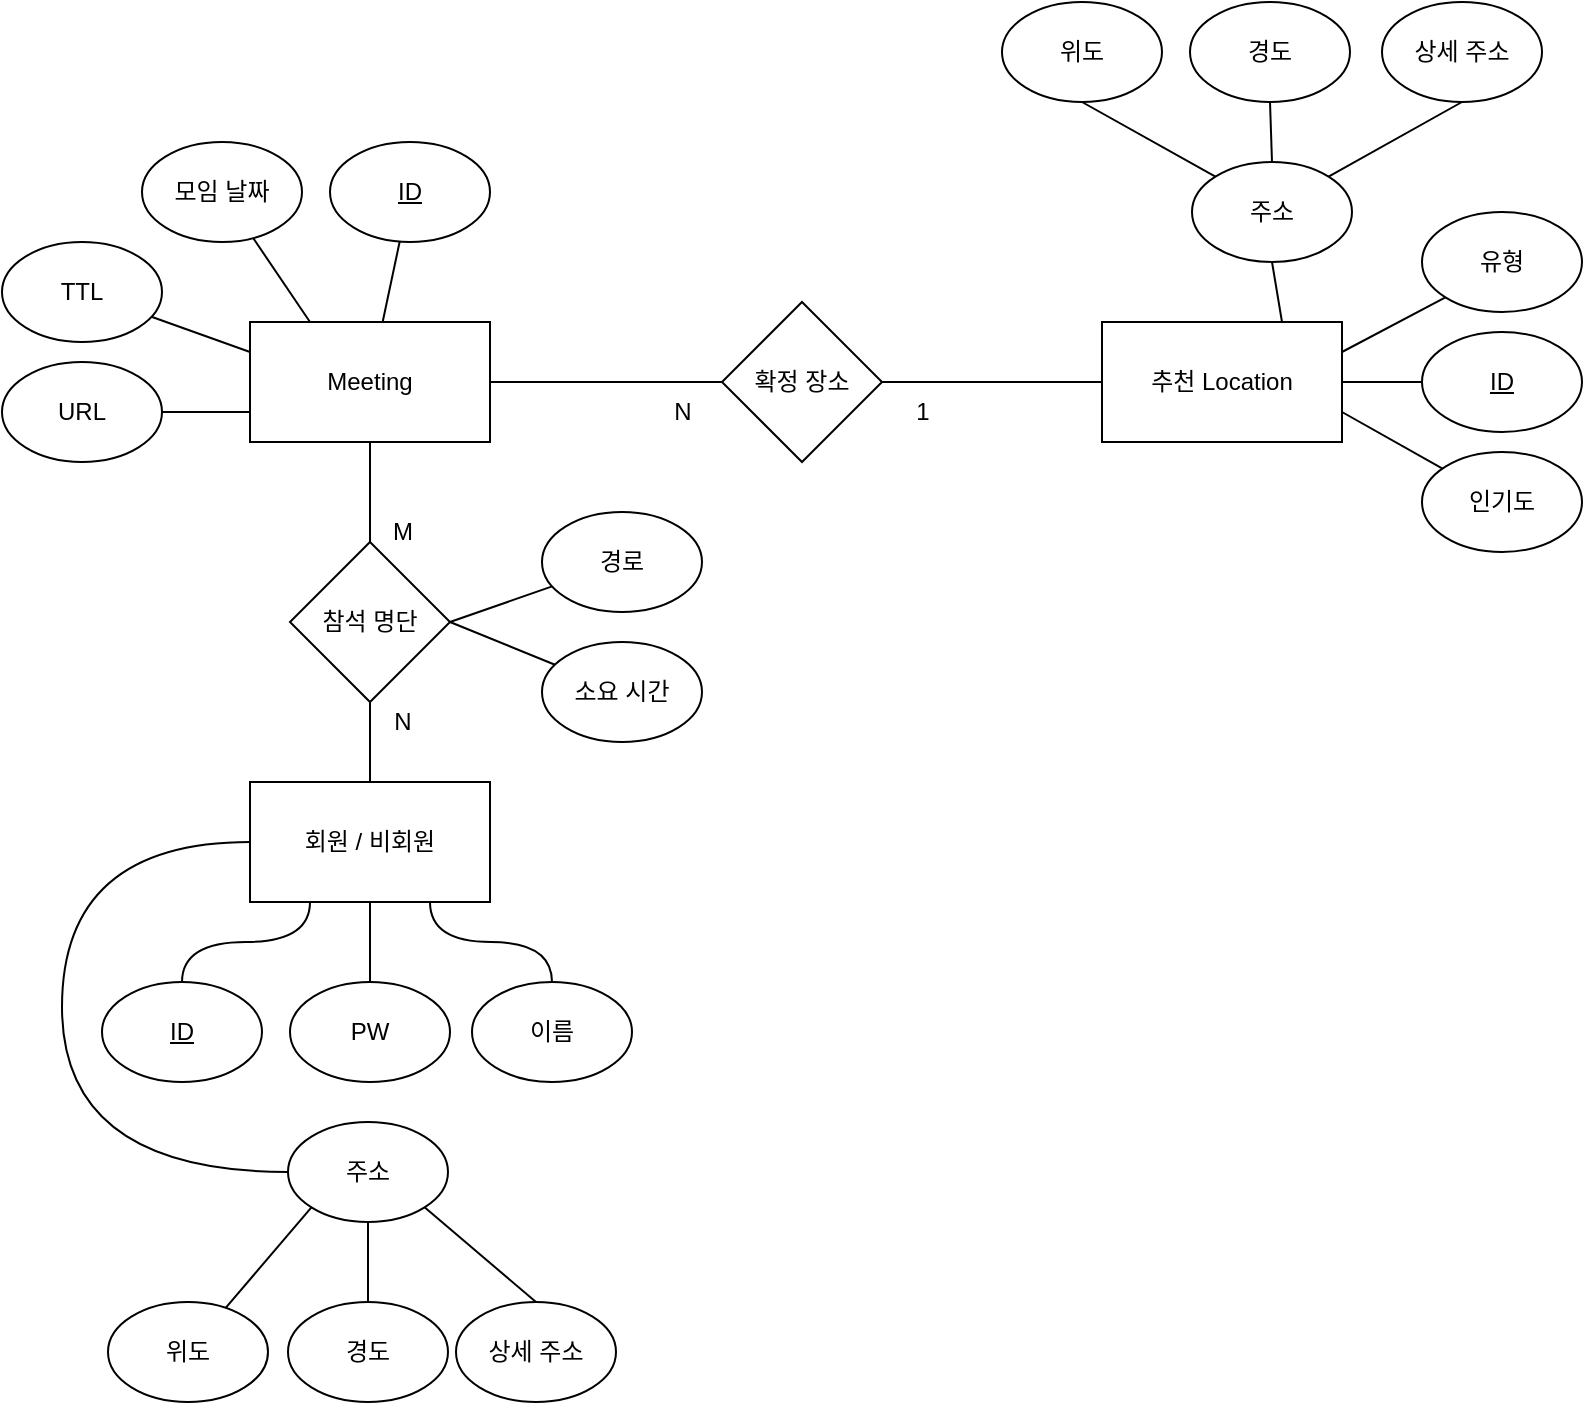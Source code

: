 <mxfile version="15.8.2" type="device"><diagram id="f9ctzTCDfo4C6pFh3LLi" name="Page-1"><mxGraphModel dx="1038" dy="547" grid="1" gridSize="10" guides="1" tooltips="1" connect="1" arrows="1" fold="1" page="1" pageScale="1" pageWidth="827" pageHeight="1169" math="0" shadow="0"><root><mxCell id="0"/><mxCell id="1" parent="0"/><mxCell id="KsmFl6oOV3SXB35XOzvU-12" style="edgeStyle=none;rounded=0;orthogonalLoop=1;jettySize=auto;html=1;entryX=0.5;entryY=0;entryDx=0;entryDy=0;endArrow=none;endFill=0;" edge="1" parent="1" source="bx1HnOpsmlIcz0wOyDAj-1" target="KsmFl6oOV3SXB35XOzvU-8"><mxGeometry relative="1" as="geometry"/></mxCell><mxCell id="bx1HnOpsmlIcz0wOyDAj-1" value="Meeting" style="rounded=0;whiteSpace=wrap;html=1;" parent="1" vertex="1"><mxGeometry x="234" y="200" width="120" height="60" as="geometry"/></mxCell><mxCell id="KsmFl6oOV3SXB35XOzvU-4" style="rounded=0;orthogonalLoop=1;jettySize=auto;html=1;endArrow=none;endFill=0;" edge="1" parent="1" source="bx1HnOpsmlIcz0wOyDAj-2" target="bx1HnOpsmlIcz0wOyDAj-1"><mxGeometry relative="1" as="geometry"/></mxCell><mxCell id="bx1HnOpsmlIcz0wOyDAj-2" value="&lt;u&gt;ID&lt;/u&gt;" style="ellipse;whiteSpace=wrap;html=1;" parent="1" vertex="1"><mxGeometry x="274" y="110" width="80" height="50" as="geometry"/></mxCell><mxCell id="PkNKfuEalsUBk_H0YXrh-21" style="edgeStyle=orthogonalEdgeStyle;orthogonalLoop=1;jettySize=auto;html=1;entryX=0;entryY=0.5;entryDx=0;entryDy=0;endArrow=none;endFill=0;strokeColor=default;curved=1;" parent="1" source="bx1HnOpsmlIcz0wOyDAj-6" target="PkNKfuEalsUBk_H0YXrh-1" edge="1"><mxGeometry relative="1" as="geometry"><Array as="points"><mxPoint x="140" y="625"/><mxPoint x="140" y="460"/></Array></mxGeometry></mxCell><mxCell id="bx1HnOpsmlIcz0wOyDAj-6" value="주소" style="ellipse;whiteSpace=wrap;html=1;direction=south;" parent="1" vertex="1"><mxGeometry x="253" y="600" width="80" height="50" as="geometry"/></mxCell><mxCell id="PkNKfuEalsUBk_H0YXrh-20" style="edgeStyle=none;orthogonalLoop=1;jettySize=auto;html=1;entryX=1;entryY=1;entryDx=0;entryDy=0;endArrow=none;endFill=0;strokeColor=default;" parent="1" source="bx1HnOpsmlIcz0wOyDAj-7" target="bx1HnOpsmlIcz0wOyDAj-6" edge="1"><mxGeometry relative="1" as="geometry"/></mxCell><mxCell id="bx1HnOpsmlIcz0wOyDAj-7" value="위도" style="ellipse;whiteSpace=wrap;html=1;" parent="1" vertex="1"><mxGeometry x="163" y="690" width="80" height="50" as="geometry"/></mxCell><mxCell id="PkNKfuEalsUBk_H0YXrh-19" style="orthogonalLoop=1;jettySize=auto;html=1;entryX=1;entryY=0;entryDx=0;entryDy=0;endArrow=none;endFill=0;strokeColor=default;exitX=0.5;exitY=0;exitDx=0;exitDy=0;" parent="1" source="bx1HnOpsmlIcz0wOyDAj-8" target="bx1HnOpsmlIcz0wOyDAj-6" edge="1"><mxGeometry relative="1" as="geometry"/></mxCell><mxCell id="bx1HnOpsmlIcz0wOyDAj-8" value="상세 주소" style="ellipse;whiteSpace=wrap;html=1;" parent="1" vertex="1"><mxGeometry x="337" y="690" width="80" height="50" as="geometry"/></mxCell><mxCell id="PkNKfuEalsUBk_H0YXrh-16" style="edgeStyle=orthogonalEdgeStyle;curved=1;orthogonalLoop=1;jettySize=auto;html=1;entryX=1;entryY=0.5;entryDx=0;entryDy=0;endArrow=none;endFill=0;strokeColor=default;" parent="1" source="bx1HnOpsmlIcz0wOyDAj-9" target="bx1HnOpsmlIcz0wOyDAj-6" edge="1"><mxGeometry relative="1" as="geometry"/></mxCell><mxCell id="bx1HnOpsmlIcz0wOyDAj-9" value="경도" style="ellipse;whiteSpace=wrap;html=1;" parent="1" vertex="1"><mxGeometry x="253" y="690" width="80" height="50" as="geometry"/></mxCell><mxCell id="bx1HnOpsmlIcz0wOyDAj-10" value="추천 Location" style="rounded=0;whiteSpace=wrap;html=1;" parent="1" vertex="1"><mxGeometry x="660" y="200" width="120" height="60" as="geometry"/></mxCell><mxCell id="bx1HnOpsmlIcz0wOyDAj-12" value="확정 장소" style="rhombus;whiteSpace=wrap;html=1;" parent="1" vertex="1"><mxGeometry x="470" y="190" width="80" height="80" as="geometry"/></mxCell><mxCell id="bx1HnOpsmlIcz0wOyDAj-17" value="&lt;u&gt;ID&lt;/u&gt;" style="ellipse;whiteSpace=wrap;html=1;" parent="1" vertex="1"><mxGeometry x="820" y="205" width="80" height="50" as="geometry"/></mxCell><mxCell id="bx1HnOpsmlIcz0wOyDAj-18" value="유형" style="ellipse;whiteSpace=wrap;html=1;" parent="1" vertex="1"><mxGeometry x="820" y="145" width="80" height="50" as="geometry"/></mxCell><mxCell id="bx1HnOpsmlIcz0wOyDAj-30" value="" style="endArrow=none;html=1;rounded=0;exitX=0.75;exitY=0;exitDx=0;exitDy=0;" parent="1" source="bx1HnOpsmlIcz0wOyDAj-10" edge="1"><mxGeometry width="50" height="50" relative="1" as="geometry"><mxPoint x="695" y="220" as="sourcePoint"/><mxPoint x="745" y="170" as="targetPoint"/></mxGeometry></mxCell><mxCell id="bx1HnOpsmlIcz0wOyDAj-31" value="" style="endArrow=none;html=1;rounded=0;exitX=1;exitY=0.5;exitDx=0;exitDy=0;entryX=0;entryY=0.5;entryDx=0;entryDy=0;" parent="1" source="bx1HnOpsmlIcz0wOyDAj-1" target="bx1HnOpsmlIcz0wOyDAj-12" edge="1"><mxGeometry width="50" height="50" relative="1" as="geometry"><mxPoint x="390" y="80" as="sourcePoint"/><mxPoint x="440" y="30" as="targetPoint"/></mxGeometry></mxCell><mxCell id="bx1HnOpsmlIcz0wOyDAj-32" value="" style="endArrow=none;html=1;rounded=0;exitX=1;exitY=0.5;exitDx=0;exitDy=0;" parent="1" source="bx1HnOpsmlIcz0wOyDAj-12" edge="1"><mxGeometry width="50" height="50" relative="1" as="geometry"><mxPoint x="610" y="280" as="sourcePoint"/><mxPoint x="660" y="230" as="targetPoint"/></mxGeometry></mxCell><mxCell id="bx1HnOpsmlIcz0wOyDAj-41" value="주소" style="ellipse;whiteSpace=wrap;html=1;direction=south;" parent="1" vertex="1"><mxGeometry x="705" y="120" width="80" height="50" as="geometry"/></mxCell><mxCell id="bx1HnOpsmlIcz0wOyDAj-42" value="위도" style="ellipse;whiteSpace=wrap;html=1;" parent="1" vertex="1"><mxGeometry x="610" y="40" width="80" height="50" as="geometry"/></mxCell><mxCell id="bx1HnOpsmlIcz0wOyDAj-43" value="상세 주소" style="ellipse;whiteSpace=wrap;html=1;" parent="1" vertex="1"><mxGeometry x="800" y="40" width="80" height="50" as="geometry"/></mxCell><mxCell id="bx1HnOpsmlIcz0wOyDAj-44" value="경도" style="ellipse;whiteSpace=wrap;html=1;" parent="1" vertex="1"><mxGeometry x="704" y="40" width="80" height="50" as="geometry"/></mxCell><mxCell id="bx1HnOpsmlIcz0wOyDAj-45" value="" style="endArrow=none;html=1;rounded=0;exitX=0;exitY=1;exitDx=0;exitDy=0;entryX=0.5;entryY=1;entryDx=0;entryDy=0;" parent="1" source="bx1HnOpsmlIcz0wOyDAj-41" target="bx1HnOpsmlIcz0wOyDAj-42" edge="1"><mxGeometry width="50" height="50" relative="1" as="geometry"><mxPoint x="995" y="140" as="sourcePoint"/><mxPoint x="1045" y="90" as="targetPoint"/></mxGeometry></mxCell><mxCell id="bx1HnOpsmlIcz0wOyDAj-46" value="" style="endArrow=none;html=1;rounded=0;exitX=0;exitY=0.5;exitDx=0;exitDy=0;entryX=0.5;entryY=1;entryDx=0;entryDy=0;" parent="1" source="bx1HnOpsmlIcz0wOyDAj-41" target="bx1HnOpsmlIcz0wOyDAj-44" edge="1"><mxGeometry width="50" height="50" relative="1" as="geometry"><mxPoint x="1005" y="150" as="sourcePoint"/><mxPoint x="1055" y="100" as="targetPoint"/></mxGeometry></mxCell><mxCell id="bx1HnOpsmlIcz0wOyDAj-47" value="" style="endArrow=none;html=1;rounded=0;exitX=0;exitY=0;exitDx=0;exitDy=0;entryX=0.5;entryY=1;entryDx=0;entryDy=0;" parent="1" source="bx1HnOpsmlIcz0wOyDAj-41" target="bx1HnOpsmlIcz0wOyDAj-43" edge="1"><mxGeometry width="50" height="50" relative="1" as="geometry"><mxPoint x="805" y="170" as="sourcePoint"/><mxPoint x="855" y="120" as="targetPoint"/></mxGeometry></mxCell><mxCell id="bx1HnOpsmlIcz0wOyDAj-49" value="" style="endArrow=none;html=1;rounded=0;entryX=0;entryY=1;entryDx=0;entryDy=0;exitX=1;exitY=0.25;exitDx=0;exitDy=0;" parent="1" source="bx1HnOpsmlIcz0wOyDAj-10" target="bx1HnOpsmlIcz0wOyDAj-18" edge="1"><mxGeometry width="50" height="50" relative="1" as="geometry"><mxPoint x="705" y="370" as="sourcePoint"/><mxPoint x="755" y="320" as="targetPoint"/></mxGeometry></mxCell><mxCell id="bx1HnOpsmlIcz0wOyDAj-50" value="" style="endArrow=none;html=1;rounded=0;entryX=1;entryY=0.5;entryDx=0;entryDy=0;exitX=0;exitY=0.5;exitDx=0;exitDy=0;" parent="1" source="bx1HnOpsmlIcz0wOyDAj-17" target="bx1HnOpsmlIcz0wOyDAj-10" edge="1"><mxGeometry width="50" height="50" relative="1" as="geometry"><mxPoint x="730" y="315" as="sourcePoint"/><mxPoint x="780" y="265" as="targetPoint"/></mxGeometry></mxCell><mxCell id="bx1HnOpsmlIcz0wOyDAj-53" value="N" style="text;html=1;align=center;verticalAlign=middle;resizable=0;points=[];autosize=1;strokeColor=none;fillColor=none;" parent="1" vertex="1"><mxGeometry x="440" y="235" width="20" height="20" as="geometry"/></mxCell><mxCell id="bx1HnOpsmlIcz0wOyDAj-54" value="1" style="text;html=1;align=center;verticalAlign=middle;resizable=0;points=[];autosize=1;strokeColor=none;fillColor=none;" parent="1" vertex="1"><mxGeometry x="560" y="235" width="20" height="20" as="geometry"/></mxCell><mxCell id="KsmFl6oOV3SXB35XOzvU-11" style="edgeStyle=none;rounded=0;orthogonalLoop=1;jettySize=auto;html=1;entryX=0.5;entryY=1;entryDx=0;entryDy=0;endArrow=none;endFill=0;" edge="1" parent="1" source="PkNKfuEalsUBk_H0YXrh-1" target="KsmFl6oOV3SXB35XOzvU-8"><mxGeometry relative="1" as="geometry"/></mxCell><mxCell id="PkNKfuEalsUBk_H0YXrh-1" value="회원 / 비회원" style="rounded=0;whiteSpace=wrap;html=1;" parent="1" vertex="1"><mxGeometry x="234" y="430" width="120" height="60" as="geometry"/></mxCell><mxCell id="PkNKfuEalsUBk_H0YXrh-10" style="edgeStyle=orthogonalEdgeStyle;orthogonalLoop=1;jettySize=auto;html=1;entryX=0.25;entryY=1;entryDx=0;entryDy=0;curved=1;endArrow=none;endFill=0;" parent="1" source="PkNKfuEalsUBk_H0YXrh-5" target="PkNKfuEalsUBk_H0YXrh-1" edge="1"><mxGeometry relative="1" as="geometry"/></mxCell><mxCell id="PkNKfuEalsUBk_H0YXrh-5" value="&lt;u&gt;ID&lt;/u&gt;" style="ellipse;whiteSpace=wrap;html=1;" parent="1" vertex="1"><mxGeometry x="160" y="530" width="80" height="50" as="geometry"/></mxCell><mxCell id="PkNKfuEalsUBk_H0YXrh-11" style="edgeStyle=orthogonalEdgeStyle;rounded=0;orthogonalLoop=1;jettySize=auto;html=1;entryX=0.5;entryY=1;entryDx=0;entryDy=0;endArrow=none;endFill=0;" parent="1" source="PkNKfuEalsUBk_H0YXrh-6" target="PkNKfuEalsUBk_H0YXrh-1" edge="1"><mxGeometry relative="1" as="geometry"/></mxCell><mxCell id="PkNKfuEalsUBk_H0YXrh-6" value="&lt;span&gt;PW&lt;/span&gt;" style="ellipse;whiteSpace=wrap;html=1;fontStyle=0" parent="1" vertex="1"><mxGeometry x="254" y="530" width="80" height="50" as="geometry"/></mxCell><mxCell id="PkNKfuEalsUBk_H0YXrh-12" style="edgeStyle=orthogonalEdgeStyle;rounded=0;orthogonalLoop=1;jettySize=auto;html=1;entryX=0.75;entryY=1;entryDx=0;entryDy=0;endArrow=none;endFill=0;curved=1;" parent="1" source="PkNKfuEalsUBk_H0YXrh-7" target="PkNKfuEalsUBk_H0YXrh-1" edge="1"><mxGeometry relative="1" as="geometry"/></mxCell><mxCell id="PkNKfuEalsUBk_H0YXrh-7" value="이름" style="ellipse;whiteSpace=wrap;html=1;fontStyle=0" parent="1" vertex="1"><mxGeometry x="345" y="530" width="80" height="50" as="geometry"/></mxCell><mxCell id="KsmFl6oOV3SXB35XOzvU-5" style="edgeStyle=none;rounded=0;orthogonalLoop=1;jettySize=auto;html=1;entryX=0.25;entryY=0;entryDx=0;entryDy=0;endArrow=none;endFill=0;" edge="1" parent="1" source="KsmFl6oOV3SXB35XOzvU-1" target="bx1HnOpsmlIcz0wOyDAj-1"><mxGeometry relative="1" as="geometry"/></mxCell><mxCell id="KsmFl6oOV3SXB35XOzvU-1" value="모임 날짜" style="ellipse;whiteSpace=wrap;html=1;fontStyle=0" vertex="1" parent="1"><mxGeometry x="180" y="110" width="80" height="50" as="geometry"/></mxCell><mxCell id="KsmFl6oOV3SXB35XOzvU-6" style="edgeStyle=none;rounded=0;orthogonalLoop=1;jettySize=auto;html=1;entryX=0;entryY=0.25;entryDx=0;entryDy=0;endArrow=none;endFill=0;" edge="1" parent="1" source="KsmFl6oOV3SXB35XOzvU-2" target="bx1HnOpsmlIcz0wOyDAj-1"><mxGeometry relative="1" as="geometry"/></mxCell><mxCell id="KsmFl6oOV3SXB35XOzvU-2" value="TTL" style="ellipse;whiteSpace=wrap;html=1;fontStyle=0" vertex="1" parent="1"><mxGeometry x="110" y="160" width="80" height="50" as="geometry"/></mxCell><mxCell id="KsmFl6oOV3SXB35XOzvU-7" style="edgeStyle=none;rounded=0;orthogonalLoop=1;jettySize=auto;html=1;entryX=0;entryY=0.75;entryDx=0;entryDy=0;endArrow=none;endFill=0;" edge="1" parent="1" source="KsmFl6oOV3SXB35XOzvU-3" target="bx1HnOpsmlIcz0wOyDAj-1"><mxGeometry relative="1" as="geometry"/></mxCell><mxCell id="KsmFl6oOV3SXB35XOzvU-3" value="URL" style="ellipse;whiteSpace=wrap;html=1;fontStyle=0" vertex="1" parent="1"><mxGeometry x="110" y="220" width="80" height="50" as="geometry"/></mxCell><mxCell id="KsmFl6oOV3SXB35XOzvU-8" value="참석 명단" style="rhombus;whiteSpace=wrap;html=1;" vertex="1" parent="1"><mxGeometry x="254" y="310" width="80" height="80" as="geometry"/></mxCell><mxCell id="KsmFl6oOV3SXB35XOzvU-10" style="edgeStyle=none;rounded=0;orthogonalLoop=1;jettySize=auto;html=1;entryX=1;entryY=0.75;entryDx=0;entryDy=0;endArrow=none;endFill=0;" edge="1" parent="1" source="KsmFl6oOV3SXB35XOzvU-9" target="bx1HnOpsmlIcz0wOyDAj-10"><mxGeometry relative="1" as="geometry"/></mxCell><mxCell id="KsmFl6oOV3SXB35XOzvU-9" value="&lt;span&gt;인기도&lt;/span&gt;" style="ellipse;whiteSpace=wrap;html=1;fontStyle=0" vertex="1" parent="1"><mxGeometry x="820" y="265" width="80" height="50" as="geometry"/></mxCell><mxCell id="KsmFl6oOV3SXB35XOzvU-13" value="M" style="text;html=1;align=center;verticalAlign=middle;resizable=0;points=[];autosize=1;strokeColor=none;fillColor=none;" vertex="1" parent="1"><mxGeometry x="295" y="295" width="30" height="20" as="geometry"/></mxCell><mxCell id="KsmFl6oOV3SXB35XOzvU-14" value="N" style="text;html=1;align=center;verticalAlign=middle;resizable=0;points=[];autosize=1;strokeColor=none;fillColor=none;" vertex="1" parent="1"><mxGeometry x="300" y="390" width="20" height="20" as="geometry"/></mxCell><mxCell id="KsmFl6oOV3SXB35XOzvU-18" style="edgeStyle=none;rounded=0;orthogonalLoop=1;jettySize=auto;html=1;entryX=1;entryY=0.5;entryDx=0;entryDy=0;endArrow=none;endFill=0;" edge="1" parent="1" source="KsmFl6oOV3SXB35XOzvU-16" target="KsmFl6oOV3SXB35XOzvU-8"><mxGeometry relative="1" as="geometry"/></mxCell><mxCell id="KsmFl6oOV3SXB35XOzvU-16" value="경로" style="ellipse;whiteSpace=wrap;html=1;fontStyle=0" vertex="1" parent="1"><mxGeometry x="380" y="295" width="80" height="50" as="geometry"/></mxCell><mxCell id="KsmFl6oOV3SXB35XOzvU-19" style="edgeStyle=none;rounded=0;orthogonalLoop=1;jettySize=auto;html=1;entryX=1;entryY=0.5;entryDx=0;entryDy=0;endArrow=none;endFill=0;" edge="1" parent="1" source="KsmFl6oOV3SXB35XOzvU-17" target="KsmFl6oOV3SXB35XOzvU-8"><mxGeometry relative="1" as="geometry"/></mxCell><mxCell id="KsmFl6oOV3SXB35XOzvU-17" value="소요 시간" style="ellipse;whiteSpace=wrap;html=1;fontStyle=0" vertex="1" parent="1"><mxGeometry x="380" y="360" width="80" height="50" as="geometry"/></mxCell></root></mxGraphModel></diagram></mxfile>